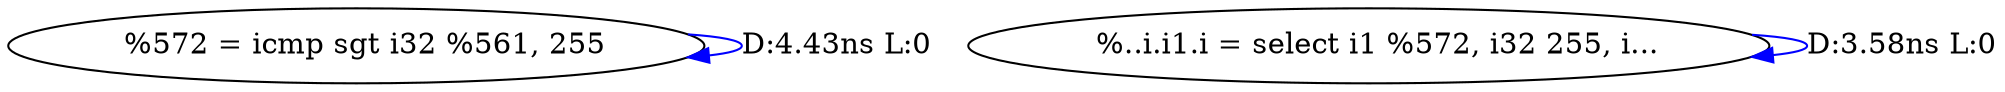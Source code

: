 digraph {
Node0x4178fe0[label="  %572 = icmp sgt i32 %561, 255"];
Node0x4178fe0 -> Node0x4178fe0[label="D:4.43ns L:0",color=blue];
Node0x4179120[label="  %..i.i1.i = select i1 %572, i32 255, i..."];
Node0x4179120 -> Node0x4179120[label="D:3.58ns L:0",color=blue];
}
